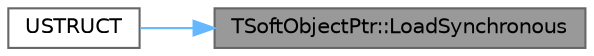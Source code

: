 digraph "TSoftObjectPtr::LoadSynchronous"
{
 // INTERACTIVE_SVG=YES
 // LATEX_PDF_SIZE
  bgcolor="transparent";
  edge [fontname=Helvetica,fontsize=10,labelfontname=Helvetica,labelfontsize=10];
  node [fontname=Helvetica,fontsize=10,shape=box,height=0.2,width=0.4];
  rankdir="RL";
  Node1 [id="Node000001",label="TSoftObjectPtr::LoadSynchronous",height=0.2,width=0.4,color="gray40", fillcolor="grey60", style="filled", fontcolor="black",tooltip="Synchronously load (if necessary) and return the asset object represented by this asset ptr."];
  Node1 -> Node2 [id="edge1_Node000001_Node000002",dir="back",color="steelblue1",style="solid",tooltip=" "];
  Node2 [id="Node000002",label="USTRUCT",height=0.2,width=0.4,color="grey40", fillcolor="white", style="filled",URL="$de/d8c/PreviewAssetAttachComponent_8h.html#a1d9231b697699dbd39e808b1232f2da1",tooltip="This is a component used by USkeleton and USkeletalMesh to deal with attaching assets to sockets or b..."];
}
